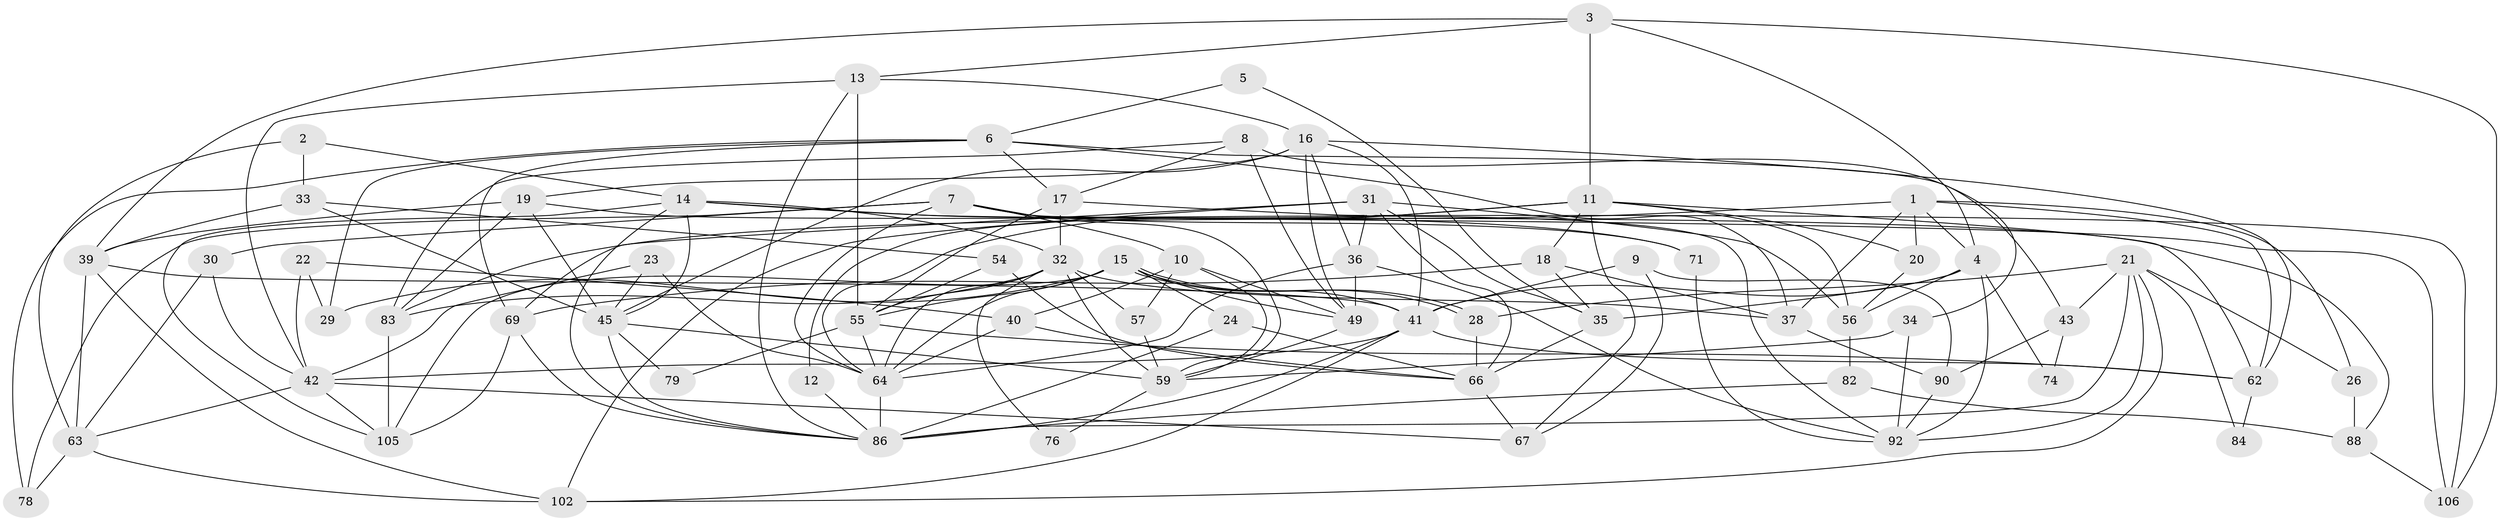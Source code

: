 // original degree distribution, {4: 0.25, 3: 0.26785714285714285, 7: 0.017857142857142856, 2: 0.125, 5: 0.23214285714285715, 6: 0.09821428571428571, 8: 0.008928571428571428}
// Generated by graph-tools (version 1.1) at 2025/41/03/06/25 10:41:53]
// undirected, 68 vertices, 170 edges
graph export_dot {
graph [start="1"]
  node [color=gray90,style=filled];
  1 [super="+94"];
  2;
  3 [super="+53"];
  4 [super="+27"];
  5;
  6 [super="+101"];
  7 [super="+58"];
  8 [super="+44"];
  9;
  10 [super="+25"];
  11 [super="+52"];
  12;
  13 [super="+87"];
  14 [super="+47"];
  15 [super="+72"];
  16 [super="+110"];
  17 [super="+51"];
  18 [super="+107"];
  19 [super="+46"];
  20;
  21 [super="+70"];
  22;
  23;
  24;
  26;
  28;
  29;
  30 [super="+61"];
  31 [super="+85"];
  32 [super="+38"];
  33 [super="+50"];
  34 [super="+73"];
  35 [super="+108"];
  36 [super="+80"];
  37 [super="+60"];
  39 [super="+68"];
  40 [super="+48"];
  41 [super="+98"];
  42 [super="+104"];
  43 [super="+99"];
  45 [super="+112"];
  49 [super="+100"];
  54;
  55 [super="+75"];
  56 [super="+103"];
  57;
  59 [super="+95"];
  62 [super="+109"];
  63 [super="+97"];
  64 [super="+65"];
  66 [super="+77"];
  67;
  69 [super="+81"];
  71 [super="+89"];
  74;
  76;
  78;
  79;
  82;
  83;
  84;
  86 [super="+91"];
  88 [super="+96"];
  90;
  92 [super="+93"];
  102;
  105;
  106 [super="+111"];
  1 -- 62;
  1 -- 20;
  1 -- 26;
  1 -- 83;
  1 -- 4;
  1 -- 37;
  2 -- 33;
  2 -- 63;
  2 -- 14;
  3 -- 13;
  3 -- 11;
  3 -- 4;
  3 -- 39;
  3 -- 106;
  4 -- 41;
  4 -- 74;
  4 -- 35;
  4 -- 92;
  4 -- 56;
  5 -- 6;
  5 -- 35;
  6 -- 69 [weight=2];
  6 -- 29;
  6 -- 78;
  6 -- 37;
  6 -- 43;
  6 -- 17;
  7 -- 64;
  7 -- 71;
  7 -- 78;
  7 -- 92;
  7 -- 30 [weight=2];
  7 -- 59;
  7 -- 10;
  8 -- 83;
  8 -- 17;
  8 -- 34;
  8 -- 49 [weight=2];
  9 -- 67;
  9 -- 41;
  9 -- 90;
  10 -- 49;
  10 -- 40;
  10 -- 57;
  10 -- 59;
  11 -- 18;
  11 -- 64;
  11 -- 67;
  11 -- 20;
  11 -- 56;
  11 -- 12;
  11 -- 62;
  12 -- 86;
  13 -- 16;
  13 -- 42;
  13 -- 55;
  13 -- 86;
  14 -- 71;
  14 -- 86;
  14 -- 32;
  14 -- 105;
  14 -- 106;
  14 -- 45;
  15 -- 28;
  15 -- 28;
  15 -- 64;
  15 -- 29;
  15 -- 105;
  15 -- 24;
  15 -- 55;
  15 -- 41;
  15 -- 49;
  16 -- 49;
  16 -- 36;
  16 -- 45;
  16 -- 41;
  16 -- 19;
  16 -- 62;
  17 -- 55;
  17 -- 32;
  17 -- 106;
  18 -- 69;
  18 -- 35;
  18 -- 37;
  19 -- 88;
  19 -- 83;
  19 -- 39;
  19 -- 45;
  20 -- 56;
  21 -- 26;
  21 -- 28;
  21 -- 43;
  21 -- 84;
  21 -- 102;
  21 -- 86 [weight=2];
  21 -- 92;
  22 -- 42;
  22 -- 29;
  22 -- 40;
  23 -- 64;
  23 -- 42;
  23 -- 45;
  24 -- 66;
  24 -- 86;
  26 -- 88 [weight=2];
  28 -- 66;
  30 -- 42;
  30 -- 63;
  31 -- 35;
  31 -- 56;
  31 -- 69 [weight=2];
  31 -- 66;
  31 -- 36;
  31 -- 102;
  32 -- 57;
  32 -- 76;
  32 -- 55;
  32 -- 83;
  32 -- 59;
  32 -- 64;
  32 -- 37;
  33 -- 45;
  33 -- 54;
  33 -- 39;
  34 -- 59;
  34 -- 92;
  35 -- 66;
  36 -- 49;
  36 -- 64;
  36 -- 92;
  37 -- 90;
  39 -- 63;
  39 -- 102;
  39 -- 41;
  40 -- 66;
  40 -- 64;
  41 -- 86;
  41 -- 102;
  41 -- 42;
  41 -- 62;
  42 -- 105;
  42 -- 63;
  42 -- 67;
  43 -- 90;
  43 -- 74;
  45 -- 59;
  45 -- 79;
  45 -- 86;
  49 -- 59;
  54 -- 66;
  54 -- 55;
  55 -- 64;
  55 -- 79;
  55 -- 62;
  56 -- 82;
  57 -- 59;
  59 -- 76;
  62 -- 84;
  63 -- 78;
  63 -- 102;
  64 -- 86;
  66 -- 67;
  69 -- 105;
  69 -- 86;
  71 -- 92;
  82 -- 88;
  82 -- 86;
  83 -- 105;
  88 -- 106;
  90 -- 92;
}
